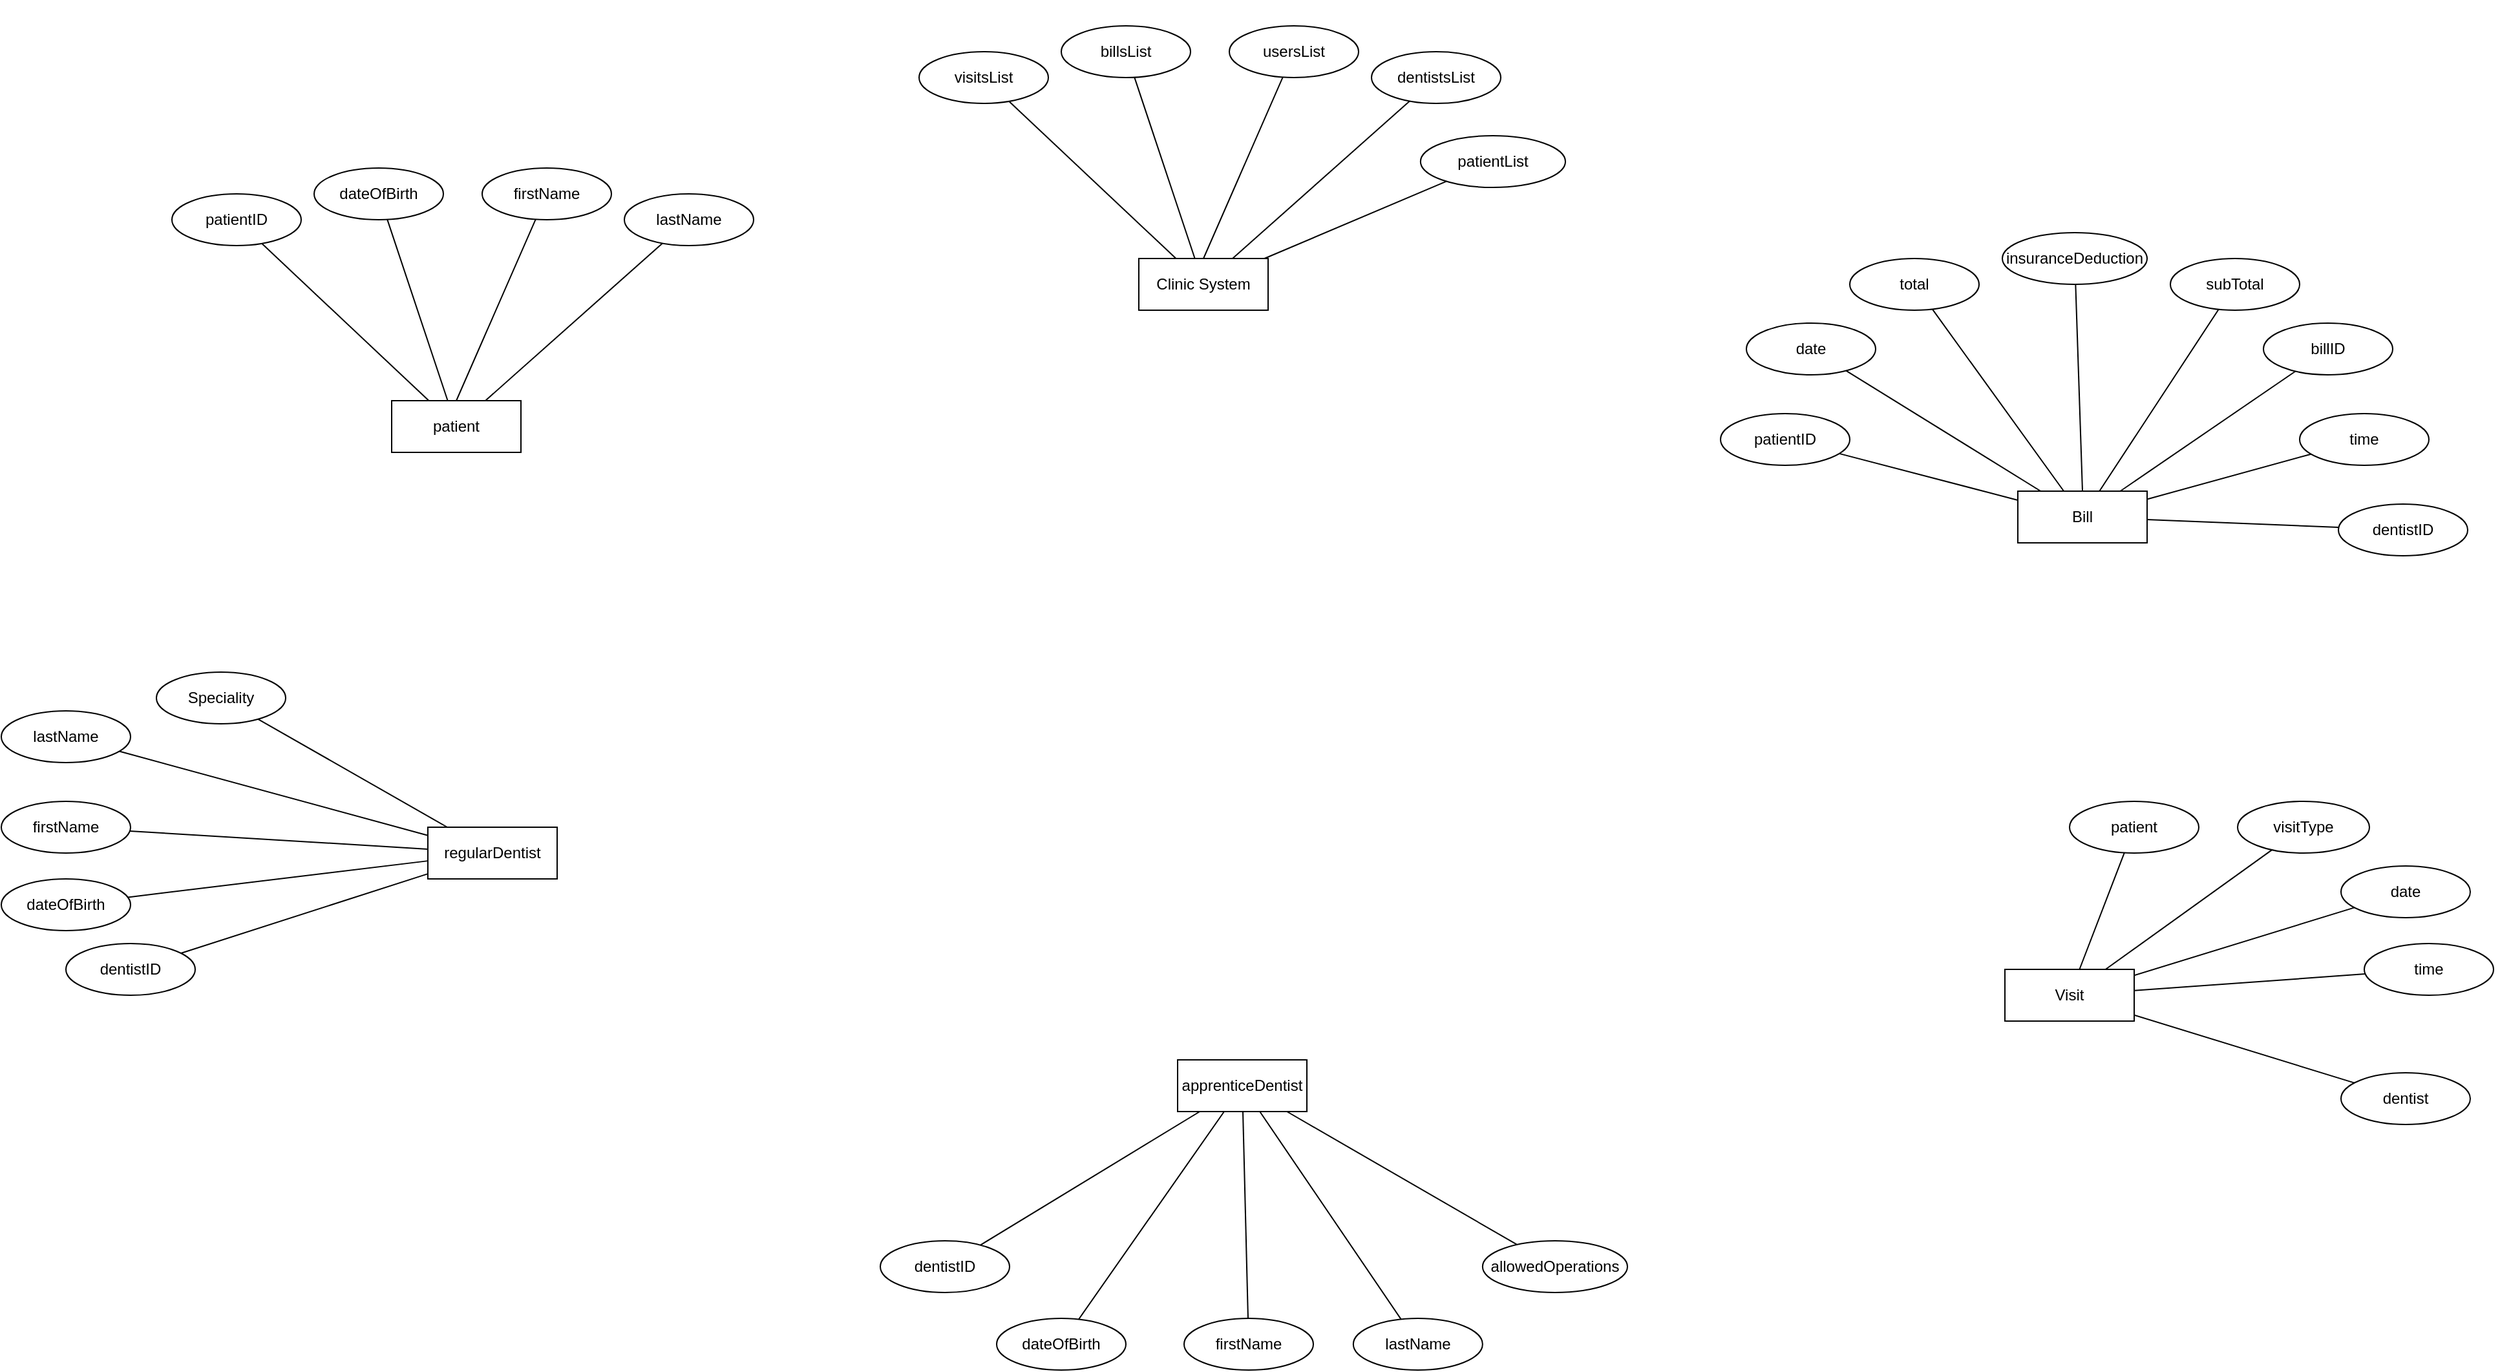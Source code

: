 <mxfile version="24.8.0">
  <diagram name="Page-1" id="uEcrJ6mdZMf3yO1zMUEK">
    <mxGraphModel dx="2948" dy="1187" grid="1" gridSize="10" guides="1" tooltips="1" connect="1" arrows="1" fold="1" page="1" pageScale="1" pageWidth="850" pageHeight="1100" math="0" shadow="0">
      <root>
        <mxCell id="0" />
        <mxCell id="1" parent="0" />
        <mxCell id="ZCqKGvdl4RqwIxp5rlYQ-25" value="" style="group" vertex="1" connectable="0" parent="1">
          <mxGeometry x="840" y="190" width="578" height="250" as="geometry" />
        </mxCell>
        <mxCell id="ZCqKGvdl4RqwIxp5rlYQ-8" value="Bill" style="whiteSpace=wrap;html=1;align=center;" vertex="1" parent="ZCqKGvdl4RqwIxp5rlYQ-25">
          <mxGeometry x="230" y="200" width="100" height="40" as="geometry" />
        </mxCell>
        <mxCell id="ZCqKGvdl4RqwIxp5rlYQ-9" value="" style="endArrow=none;html=1;rounded=0;fontSize=12;startSize=8;endSize=8;curved=1;" edge="1" parent="ZCqKGvdl4RqwIxp5rlYQ-25" source="ZCqKGvdl4RqwIxp5rlYQ-8" target="ZCqKGvdl4RqwIxp5rlYQ-10">
          <mxGeometry relative="1" as="geometry">
            <mxPoint x="300" y="160" as="sourcePoint" />
            <mxPoint x="460" y="120" as="targetPoint" />
          </mxGeometry>
        </mxCell>
        <mxCell id="ZCqKGvdl4RqwIxp5rlYQ-10" value="billID" style="ellipse;whiteSpace=wrap;html=1;align=center;" vertex="1" parent="ZCqKGvdl4RqwIxp5rlYQ-25">
          <mxGeometry x="420" y="70" width="100" height="40" as="geometry" />
        </mxCell>
        <mxCell id="ZCqKGvdl4RqwIxp5rlYQ-11" value="" style="endArrow=none;html=1;rounded=0;fontSize=12;startSize=8;endSize=8;curved=1;" edge="1" parent="ZCqKGvdl4RqwIxp5rlYQ-25" target="ZCqKGvdl4RqwIxp5rlYQ-12" source="ZCqKGvdl4RqwIxp5rlYQ-8">
          <mxGeometry relative="1" as="geometry">
            <mxPoint x="230" y="120" as="sourcePoint" />
            <mxPoint x="368" y="40" as="targetPoint" />
          </mxGeometry>
        </mxCell>
        <mxCell id="ZCqKGvdl4RqwIxp5rlYQ-12" value="subTotal" style="ellipse;whiteSpace=wrap;html=1;align=center;" vertex="1" parent="ZCqKGvdl4RqwIxp5rlYQ-25">
          <mxGeometry x="348" y="20" width="100" height="40" as="geometry" />
        </mxCell>
        <mxCell id="ZCqKGvdl4RqwIxp5rlYQ-13" value="" style="endArrow=none;html=1;rounded=0;fontSize=12;startSize=8;endSize=8;curved=1;exitX=0.5;exitY=0;exitDx=0;exitDy=0;" edge="1" parent="ZCqKGvdl4RqwIxp5rlYQ-25" target="ZCqKGvdl4RqwIxp5rlYQ-14" source="ZCqKGvdl4RqwIxp5rlYQ-8">
          <mxGeometry relative="1" as="geometry">
            <mxPoint x="100" y="100" as="sourcePoint" />
            <mxPoint x="238" y="20" as="targetPoint" />
          </mxGeometry>
        </mxCell>
        <mxCell id="ZCqKGvdl4RqwIxp5rlYQ-14" value="insuranceDeduction" style="ellipse;whiteSpace=wrap;html=1;align=center;" vertex="1" parent="ZCqKGvdl4RqwIxp5rlYQ-25">
          <mxGeometry x="218" width="112" height="40" as="geometry" />
        </mxCell>
        <mxCell id="ZCqKGvdl4RqwIxp5rlYQ-15" value="" style="endArrow=none;html=1;rounded=0;fontSize=12;startSize=8;endSize=8;curved=1;" edge="1" parent="ZCqKGvdl4RqwIxp5rlYQ-25" target="ZCqKGvdl4RqwIxp5rlYQ-16" source="ZCqKGvdl4RqwIxp5rlYQ-8">
          <mxGeometry relative="1" as="geometry">
            <mxPoint x="259.797" y="220" as="sourcePoint" />
            <mxPoint x="120" y="40" as="targetPoint" />
          </mxGeometry>
        </mxCell>
        <mxCell id="ZCqKGvdl4RqwIxp5rlYQ-16" value="total" style="ellipse;whiteSpace=wrap;html=1;align=center;" vertex="1" parent="ZCqKGvdl4RqwIxp5rlYQ-25">
          <mxGeometry x="100" y="20" width="100" height="40" as="geometry" />
        </mxCell>
        <mxCell id="ZCqKGvdl4RqwIxp5rlYQ-17" value="" style="endArrow=none;html=1;rounded=0;fontSize=12;startSize=8;endSize=8;curved=1;" edge="1" parent="ZCqKGvdl4RqwIxp5rlYQ-25" target="ZCqKGvdl4RqwIxp5rlYQ-18" source="ZCqKGvdl4RqwIxp5rlYQ-8">
          <mxGeometry relative="1" as="geometry">
            <mxPoint x="-118" y="170" as="sourcePoint" />
            <mxPoint x="20" y="90" as="targetPoint" />
          </mxGeometry>
        </mxCell>
        <mxCell id="ZCqKGvdl4RqwIxp5rlYQ-18" value="date" style="ellipse;whiteSpace=wrap;html=1;align=center;" vertex="1" parent="ZCqKGvdl4RqwIxp5rlYQ-25">
          <mxGeometry x="20" y="70" width="100" height="40" as="geometry" />
        </mxCell>
        <mxCell id="ZCqKGvdl4RqwIxp5rlYQ-19" value="" style="endArrow=none;html=1;rounded=0;fontSize=12;startSize=8;endSize=8;curved=1;" edge="1" parent="ZCqKGvdl4RqwIxp5rlYQ-25" target="ZCqKGvdl4RqwIxp5rlYQ-20" source="ZCqKGvdl4RqwIxp5rlYQ-8">
          <mxGeometry relative="1" as="geometry">
            <mxPoint x="372" y="250" as="sourcePoint" />
            <mxPoint x="510" y="170" as="targetPoint" />
          </mxGeometry>
        </mxCell>
        <mxCell id="ZCqKGvdl4RqwIxp5rlYQ-20" value="time" style="ellipse;whiteSpace=wrap;html=1;align=center;" vertex="1" parent="ZCqKGvdl4RqwIxp5rlYQ-25">
          <mxGeometry x="448" y="140" width="100" height="40" as="geometry" />
        </mxCell>
        <mxCell id="ZCqKGvdl4RqwIxp5rlYQ-21" value="" style="endArrow=none;html=1;rounded=0;fontSize=12;startSize=8;endSize=8;curved=1;" edge="1" parent="ZCqKGvdl4RqwIxp5rlYQ-25" target="ZCqKGvdl4RqwIxp5rlYQ-22" source="ZCqKGvdl4RqwIxp5rlYQ-8">
          <mxGeometry relative="1" as="geometry">
            <mxPoint x="115" y="141.581" as="sourcePoint" />
            <mxPoint x="5" y="160" as="targetPoint" />
          </mxGeometry>
        </mxCell>
        <mxCell id="ZCqKGvdl4RqwIxp5rlYQ-22" value="patientID" style="ellipse;whiteSpace=wrap;html=1;align=center;" vertex="1" parent="ZCqKGvdl4RqwIxp5rlYQ-25">
          <mxGeometry y="140" width="100" height="40" as="geometry" />
        </mxCell>
        <mxCell id="ZCqKGvdl4RqwIxp5rlYQ-23" value="" style="endArrow=none;html=1;rounded=0;fontSize=12;startSize=8;endSize=8;curved=1;" edge="1" parent="ZCqKGvdl4RqwIxp5rlYQ-25" target="ZCqKGvdl4RqwIxp5rlYQ-24" source="ZCqKGvdl4RqwIxp5rlYQ-8">
          <mxGeometry relative="1" as="geometry">
            <mxPoint x="360" y="310" as="sourcePoint" />
            <mxPoint x="498" y="230" as="targetPoint" />
          </mxGeometry>
        </mxCell>
        <mxCell id="ZCqKGvdl4RqwIxp5rlYQ-24" value="dentistID" style="ellipse;whiteSpace=wrap;html=1;align=center;" vertex="1" parent="ZCqKGvdl4RqwIxp5rlYQ-25">
          <mxGeometry x="478" y="210" width="100" height="40" as="geometry" />
        </mxCell>
        <mxCell id="ZCqKGvdl4RqwIxp5rlYQ-26" value="" style="group" vertex="1" connectable="0" parent="1">
          <mxGeometry x="-418" y="120" width="578" height="250" as="geometry" />
        </mxCell>
        <mxCell id="ZCqKGvdl4RqwIxp5rlYQ-27" value="patient" style="whiteSpace=wrap;html=1;align=center;" vertex="1" parent="ZCqKGvdl4RqwIxp5rlYQ-26">
          <mxGeometry x="230" y="200" width="100" height="40" as="geometry" />
        </mxCell>
        <mxCell id="ZCqKGvdl4RqwIxp5rlYQ-30" value="" style="endArrow=none;html=1;rounded=0;fontSize=12;startSize=8;endSize=8;curved=1;" edge="1" parent="ZCqKGvdl4RqwIxp5rlYQ-26" source="ZCqKGvdl4RqwIxp5rlYQ-27" target="ZCqKGvdl4RqwIxp5rlYQ-31">
          <mxGeometry relative="1" as="geometry">
            <mxPoint x="230" y="120" as="sourcePoint" />
            <mxPoint x="368" y="40" as="targetPoint" />
          </mxGeometry>
        </mxCell>
        <mxCell id="ZCqKGvdl4RqwIxp5rlYQ-31" value="lastName" style="ellipse;whiteSpace=wrap;html=1;align=center;" vertex="1" parent="ZCqKGvdl4RqwIxp5rlYQ-26">
          <mxGeometry x="410" y="40" width="100" height="40" as="geometry" />
        </mxCell>
        <mxCell id="ZCqKGvdl4RqwIxp5rlYQ-32" value="" style="endArrow=none;html=1;rounded=0;fontSize=12;startSize=8;endSize=8;curved=1;exitX=0.5;exitY=0;exitDx=0;exitDy=0;" edge="1" parent="ZCqKGvdl4RqwIxp5rlYQ-26" source="ZCqKGvdl4RqwIxp5rlYQ-27" target="ZCqKGvdl4RqwIxp5rlYQ-33">
          <mxGeometry relative="1" as="geometry">
            <mxPoint x="100" y="100" as="sourcePoint" />
            <mxPoint x="238" y="20" as="targetPoint" />
          </mxGeometry>
        </mxCell>
        <mxCell id="ZCqKGvdl4RqwIxp5rlYQ-33" value="firstName" style="ellipse;whiteSpace=wrap;html=1;align=center;" vertex="1" parent="ZCqKGvdl4RqwIxp5rlYQ-26">
          <mxGeometry x="300" y="20" width="100" height="40" as="geometry" />
        </mxCell>
        <mxCell id="ZCqKGvdl4RqwIxp5rlYQ-34" value="" style="endArrow=none;html=1;rounded=0;fontSize=12;startSize=8;endSize=8;curved=1;" edge="1" parent="ZCqKGvdl4RqwIxp5rlYQ-26" source="ZCqKGvdl4RqwIxp5rlYQ-27" target="ZCqKGvdl4RqwIxp5rlYQ-35">
          <mxGeometry relative="1" as="geometry">
            <mxPoint x="259.797" y="220" as="sourcePoint" />
            <mxPoint x="120" y="40" as="targetPoint" />
          </mxGeometry>
        </mxCell>
        <mxCell id="ZCqKGvdl4RqwIxp5rlYQ-35" value="dateOfBirth" style="ellipse;whiteSpace=wrap;html=1;align=center;" vertex="1" parent="ZCqKGvdl4RqwIxp5rlYQ-26">
          <mxGeometry x="170" y="20" width="100" height="40" as="geometry" />
        </mxCell>
        <mxCell id="ZCqKGvdl4RqwIxp5rlYQ-40" value="" style="endArrow=none;html=1;rounded=0;fontSize=12;startSize=8;endSize=8;curved=1;" edge="1" parent="ZCqKGvdl4RqwIxp5rlYQ-26" source="ZCqKGvdl4RqwIxp5rlYQ-27" target="ZCqKGvdl4RqwIxp5rlYQ-41">
          <mxGeometry relative="1" as="geometry">
            <mxPoint x="115" y="141.581" as="sourcePoint" />
            <mxPoint x="5" y="160" as="targetPoint" />
          </mxGeometry>
        </mxCell>
        <mxCell id="ZCqKGvdl4RqwIxp5rlYQ-41" value="patientID" style="ellipse;whiteSpace=wrap;html=1;align=center;" vertex="1" parent="ZCqKGvdl4RqwIxp5rlYQ-26">
          <mxGeometry x="60" y="40" width="100" height="40" as="geometry" />
        </mxCell>
        <mxCell id="ZCqKGvdl4RqwIxp5rlYQ-45" value="" style="group" vertex="1" connectable="0" parent="1">
          <mxGeometry x="-490" y="530" width="578" height="250" as="geometry" />
        </mxCell>
        <mxCell id="ZCqKGvdl4RqwIxp5rlYQ-46" value="regularDentist" style="whiteSpace=wrap;html=1;align=center;" vertex="1" parent="ZCqKGvdl4RqwIxp5rlYQ-45">
          <mxGeometry x="330" y="120" width="100" height="40" as="geometry" />
        </mxCell>
        <mxCell id="ZCqKGvdl4RqwIxp5rlYQ-47" value="" style="endArrow=none;html=1;rounded=0;fontSize=12;startSize=8;endSize=8;curved=1;" edge="1" parent="ZCqKGvdl4RqwIxp5rlYQ-45" source="ZCqKGvdl4RqwIxp5rlYQ-46" target="ZCqKGvdl4RqwIxp5rlYQ-48">
          <mxGeometry relative="1" as="geometry">
            <mxPoint x="230" y="120" as="sourcePoint" />
            <mxPoint x="368" y="40" as="targetPoint" />
          </mxGeometry>
        </mxCell>
        <mxCell id="ZCqKGvdl4RqwIxp5rlYQ-48" value="lastName" style="ellipse;whiteSpace=wrap;html=1;align=center;" vertex="1" parent="ZCqKGvdl4RqwIxp5rlYQ-45">
          <mxGeometry y="30" width="100" height="40" as="geometry" />
        </mxCell>
        <mxCell id="ZCqKGvdl4RqwIxp5rlYQ-49" value="" style="endArrow=none;html=1;rounded=0;fontSize=12;startSize=8;endSize=8;curved=1;" edge="1" parent="ZCqKGvdl4RqwIxp5rlYQ-45" source="ZCqKGvdl4RqwIxp5rlYQ-46" target="ZCqKGvdl4RqwIxp5rlYQ-50">
          <mxGeometry relative="1" as="geometry">
            <mxPoint x="100" y="100" as="sourcePoint" />
            <mxPoint x="238" y="20" as="targetPoint" />
          </mxGeometry>
        </mxCell>
        <mxCell id="ZCqKGvdl4RqwIxp5rlYQ-50" value="firstName" style="ellipse;whiteSpace=wrap;html=1;align=center;" vertex="1" parent="ZCqKGvdl4RqwIxp5rlYQ-45">
          <mxGeometry y="100" width="100" height="40" as="geometry" />
        </mxCell>
        <mxCell id="ZCqKGvdl4RqwIxp5rlYQ-51" value="" style="endArrow=none;html=1;rounded=0;fontSize=12;startSize=8;endSize=8;curved=1;" edge="1" parent="ZCqKGvdl4RqwIxp5rlYQ-45" source="ZCqKGvdl4RqwIxp5rlYQ-46" target="ZCqKGvdl4RqwIxp5rlYQ-52">
          <mxGeometry relative="1" as="geometry">
            <mxPoint x="259.797" y="220" as="sourcePoint" />
            <mxPoint x="120" y="40" as="targetPoint" />
          </mxGeometry>
        </mxCell>
        <mxCell id="ZCqKGvdl4RqwIxp5rlYQ-52" value="dateOfBirth" style="ellipse;whiteSpace=wrap;html=1;align=center;" vertex="1" parent="ZCqKGvdl4RqwIxp5rlYQ-45">
          <mxGeometry y="160" width="100" height="40" as="geometry" />
        </mxCell>
        <mxCell id="ZCqKGvdl4RqwIxp5rlYQ-53" value="" style="endArrow=none;html=1;rounded=0;fontSize=12;startSize=8;endSize=8;curved=1;" edge="1" parent="ZCqKGvdl4RqwIxp5rlYQ-45" source="ZCqKGvdl4RqwIxp5rlYQ-46" target="ZCqKGvdl4RqwIxp5rlYQ-54">
          <mxGeometry relative="1" as="geometry">
            <mxPoint x="115" y="141.581" as="sourcePoint" />
            <mxPoint x="5" y="160" as="targetPoint" />
          </mxGeometry>
        </mxCell>
        <mxCell id="ZCqKGvdl4RqwIxp5rlYQ-54" value="dentistID" style="ellipse;whiteSpace=wrap;html=1;align=center;" vertex="1" parent="ZCqKGvdl4RqwIxp5rlYQ-45">
          <mxGeometry x="50" y="210" width="100" height="40" as="geometry" />
        </mxCell>
        <mxCell id="ZCqKGvdl4RqwIxp5rlYQ-55" value="" style="endArrow=none;html=1;rounded=0;fontSize=12;startSize=8;endSize=8;curved=1;" edge="1" parent="ZCqKGvdl4RqwIxp5rlYQ-45" target="ZCqKGvdl4RqwIxp5rlYQ-56" source="ZCqKGvdl4RqwIxp5rlYQ-46">
          <mxGeometry relative="1" as="geometry">
            <mxPoint x="300.003" y="200" as="sourcePoint" />
            <mxPoint x="405.92" y="100" as="targetPoint" />
          </mxGeometry>
        </mxCell>
        <mxCell id="ZCqKGvdl4RqwIxp5rlYQ-56" value="Speciality" style="ellipse;whiteSpace=wrap;html=1;align=center;" vertex="1" parent="ZCqKGvdl4RqwIxp5rlYQ-45">
          <mxGeometry x="120" width="100" height="40" as="geometry" />
        </mxCell>
        <mxCell id="ZCqKGvdl4RqwIxp5rlYQ-59" value="" style="group" vertex="1" connectable="0" parent="1">
          <mxGeometry x="190" y="820" width="578" height="250" as="geometry" />
        </mxCell>
        <mxCell id="ZCqKGvdl4RqwIxp5rlYQ-60" value="apprenticeDentist" style="whiteSpace=wrap;html=1;align=center;" vertex="1" parent="ZCqKGvdl4RqwIxp5rlYQ-59">
          <mxGeometry x="230" y="10" width="100" height="40" as="geometry" />
        </mxCell>
        <mxCell id="ZCqKGvdl4RqwIxp5rlYQ-67" value="" style="endArrow=none;html=1;rounded=0;fontSize=12;startSize=8;endSize=8;curved=1;" edge="1" parent="ZCqKGvdl4RqwIxp5rlYQ-59" source="ZCqKGvdl4RqwIxp5rlYQ-60" target="ZCqKGvdl4RqwIxp5rlYQ-68">
          <mxGeometry relative="1" as="geometry">
            <mxPoint x="115" y="141.581" as="sourcePoint" />
            <mxPoint x="5" y="160" as="targetPoint" />
          </mxGeometry>
        </mxCell>
        <mxCell id="ZCqKGvdl4RqwIxp5rlYQ-68" value="dentistID" style="ellipse;whiteSpace=wrap;html=1;align=center;" vertex="1" parent="ZCqKGvdl4RqwIxp5rlYQ-59">
          <mxGeometry y="150" width="100" height="40" as="geometry" />
        </mxCell>
        <mxCell id="ZCqKGvdl4RqwIxp5rlYQ-70" value="allowedOperations" style="ellipse;whiteSpace=wrap;html=1;align=center;" vertex="1" parent="ZCqKGvdl4RqwIxp5rlYQ-59">
          <mxGeometry x="465.92" y="150" width="112.08" height="40" as="geometry" />
        </mxCell>
        <mxCell id="ZCqKGvdl4RqwIxp5rlYQ-69" value="" style="endArrow=none;html=1;rounded=0;fontSize=12;startSize=8;endSize=8;curved=1;" edge="1" parent="ZCqKGvdl4RqwIxp5rlYQ-59" source="ZCqKGvdl4RqwIxp5rlYQ-60" target="ZCqKGvdl4RqwIxp5rlYQ-70">
          <mxGeometry relative="1" as="geometry">
            <mxPoint x="300.003" y="200" as="sourcePoint" />
            <mxPoint x="405.92" y="100" as="targetPoint" />
          </mxGeometry>
        </mxCell>
        <mxCell id="ZCqKGvdl4RqwIxp5rlYQ-62" value="lastName" style="ellipse;whiteSpace=wrap;html=1;align=center;" vertex="1" parent="ZCqKGvdl4RqwIxp5rlYQ-59">
          <mxGeometry x="365.92" y="210" width="100" height="40" as="geometry" />
        </mxCell>
        <mxCell id="ZCqKGvdl4RqwIxp5rlYQ-61" value="" style="endArrow=none;html=1;rounded=0;fontSize=12;startSize=8;endSize=8;curved=1;" edge="1" parent="ZCqKGvdl4RqwIxp5rlYQ-59" source="ZCqKGvdl4RqwIxp5rlYQ-60" target="ZCqKGvdl4RqwIxp5rlYQ-62">
          <mxGeometry relative="1" as="geometry">
            <mxPoint x="230" y="120" as="sourcePoint" />
            <mxPoint x="368" y="40" as="targetPoint" />
          </mxGeometry>
        </mxCell>
        <mxCell id="ZCqKGvdl4RqwIxp5rlYQ-64" value="firstName" style="ellipse;whiteSpace=wrap;html=1;align=center;" vertex="1" parent="ZCqKGvdl4RqwIxp5rlYQ-59">
          <mxGeometry x="235" y="210" width="100" height="40" as="geometry" />
        </mxCell>
        <mxCell id="ZCqKGvdl4RqwIxp5rlYQ-63" value="" style="endArrow=none;html=1;rounded=0;fontSize=12;startSize=8;endSize=8;curved=1;" edge="1" parent="ZCqKGvdl4RqwIxp5rlYQ-59" source="ZCqKGvdl4RqwIxp5rlYQ-60" target="ZCqKGvdl4RqwIxp5rlYQ-64">
          <mxGeometry relative="1" as="geometry">
            <mxPoint x="100" y="100" as="sourcePoint" />
            <mxPoint x="238" y="20" as="targetPoint" />
          </mxGeometry>
        </mxCell>
        <mxCell id="ZCqKGvdl4RqwIxp5rlYQ-66" value="dateOfBirth" style="ellipse;whiteSpace=wrap;html=1;align=center;" vertex="1" parent="ZCqKGvdl4RqwIxp5rlYQ-59">
          <mxGeometry x="90" y="210" width="100" height="40" as="geometry" />
        </mxCell>
        <mxCell id="ZCqKGvdl4RqwIxp5rlYQ-65" value="" style="endArrow=none;html=1;rounded=0;fontSize=12;startSize=8;endSize=8;curved=1;" edge="1" parent="ZCqKGvdl4RqwIxp5rlYQ-59" source="ZCqKGvdl4RqwIxp5rlYQ-60" target="ZCqKGvdl4RqwIxp5rlYQ-66">
          <mxGeometry relative="1" as="geometry">
            <mxPoint x="259.797" y="220" as="sourcePoint" />
            <mxPoint x="120" y="40" as="targetPoint" />
          </mxGeometry>
        </mxCell>
        <mxCell id="ZCqKGvdl4RqwIxp5rlYQ-71" value="" style="group" vertex="1" connectable="0" parent="1">
          <mxGeometry x="860" y="630" width="582" height="250" as="geometry" />
        </mxCell>
        <mxCell id="ZCqKGvdl4RqwIxp5rlYQ-72" value="Visit" style="whiteSpace=wrap;html=1;align=center;" vertex="1" parent="ZCqKGvdl4RqwIxp5rlYQ-71">
          <mxGeometry x="200" y="130" width="100" height="40" as="geometry" />
        </mxCell>
        <mxCell id="ZCqKGvdl4RqwIxp5rlYQ-77" value="" style="endArrow=none;html=1;rounded=0;fontSize=12;startSize=8;endSize=8;curved=1;" edge="1" parent="ZCqKGvdl4RqwIxp5rlYQ-71" source="ZCqKGvdl4RqwIxp5rlYQ-72" target="ZCqKGvdl4RqwIxp5rlYQ-78">
          <mxGeometry relative="1" as="geometry">
            <mxPoint x="239.154" y="140.0" as="sourcePoint" />
            <mxPoint x="397.846" y="46.635" as="targetPoint" />
          </mxGeometry>
        </mxCell>
        <mxCell id="ZCqKGvdl4RqwIxp5rlYQ-78" value="visitType" style="ellipse;whiteSpace=wrap;html=1;align=center;" vertex="1" parent="ZCqKGvdl4RqwIxp5rlYQ-71">
          <mxGeometry x="380" width="102" height="40" as="geometry" />
        </mxCell>
        <mxCell id="ZCqKGvdl4RqwIxp5rlYQ-81" value="" style="endArrow=none;html=1;rounded=0;fontSize=12;startSize=8;endSize=8;curved=1;" edge="1" parent="ZCqKGvdl4RqwIxp5rlYQ-71" source="ZCqKGvdl4RqwIxp5rlYQ-72" target="ZCqKGvdl4RqwIxp5rlYQ-82">
          <mxGeometry relative="1" as="geometry">
            <mxPoint x="-118" y="170" as="sourcePoint" />
            <mxPoint x="20" y="90" as="targetPoint" />
          </mxGeometry>
        </mxCell>
        <mxCell id="ZCqKGvdl4RqwIxp5rlYQ-82" value="date" style="ellipse;whiteSpace=wrap;html=1;align=center;" vertex="1" parent="ZCqKGvdl4RqwIxp5rlYQ-71">
          <mxGeometry x="460" y="50" width="100" height="40" as="geometry" />
        </mxCell>
        <mxCell id="ZCqKGvdl4RqwIxp5rlYQ-83" value="" style="endArrow=none;html=1;rounded=0;fontSize=12;startSize=8;endSize=8;curved=1;" edge="1" parent="ZCqKGvdl4RqwIxp5rlYQ-71" source="ZCqKGvdl4RqwIxp5rlYQ-72" target="ZCqKGvdl4RqwIxp5rlYQ-84">
          <mxGeometry relative="1" as="geometry">
            <mxPoint x="372" y="250" as="sourcePoint" />
            <mxPoint x="510" y="170" as="targetPoint" />
          </mxGeometry>
        </mxCell>
        <mxCell id="ZCqKGvdl4RqwIxp5rlYQ-84" value="time" style="ellipse;whiteSpace=wrap;html=1;align=center;" vertex="1" parent="ZCqKGvdl4RqwIxp5rlYQ-71">
          <mxGeometry x="478" y="110" width="100" height="40" as="geometry" />
        </mxCell>
        <mxCell id="ZCqKGvdl4RqwIxp5rlYQ-85" value="" style="endArrow=none;html=1;rounded=0;fontSize=12;startSize=8;endSize=8;curved=1;" edge="1" parent="ZCqKGvdl4RqwIxp5rlYQ-71" source="ZCqKGvdl4RqwIxp5rlYQ-72" target="ZCqKGvdl4RqwIxp5rlYQ-86">
          <mxGeometry relative="1" as="geometry">
            <mxPoint x="115" y="141.581" as="sourcePoint" />
            <mxPoint x="5" y="160" as="targetPoint" />
          </mxGeometry>
        </mxCell>
        <mxCell id="ZCqKGvdl4RqwIxp5rlYQ-86" value="patient" style="ellipse;whiteSpace=wrap;html=1;align=center;" vertex="1" parent="ZCqKGvdl4RqwIxp5rlYQ-71">
          <mxGeometry x="250" width="100" height="40" as="geometry" />
        </mxCell>
        <mxCell id="ZCqKGvdl4RqwIxp5rlYQ-88" value="dentist" style="ellipse;whiteSpace=wrap;html=1;align=center;" vertex="1" parent="ZCqKGvdl4RqwIxp5rlYQ-71">
          <mxGeometry x="460" y="210" width="100" height="40" as="geometry" />
        </mxCell>
        <mxCell id="ZCqKGvdl4RqwIxp5rlYQ-87" value="" style="endArrow=none;html=1;rounded=0;fontSize=12;startSize=8;endSize=8;curved=1;" edge="1" parent="ZCqKGvdl4RqwIxp5rlYQ-71" source="ZCqKGvdl4RqwIxp5rlYQ-72" target="ZCqKGvdl4RqwIxp5rlYQ-88">
          <mxGeometry relative="1" as="geometry">
            <mxPoint x="310" y="280" as="sourcePoint" />
            <mxPoint x="448" y="200" as="targetPoint" />
          </mxGeometry>
        </mxCell>
        <mxCell id="ZCqKGvdl4RqwIxp5rlYQ-89" value="" style="group" vertex="1" connectable="0" parent="1">
          <mxGeometry x="160" y="10" width="578" height="250" as="geometry" />
        </mxCell>
        <mxCell id="ZCqKGvdl4RqwIxp5rlYQ-90" value="Clinic System" style="whiteSpace=wrap;html=1;align=center;" vertex="1" parent="ZCqKGvdl4RqwIxp5rlYQ-89">
          <mxGeometry x="230" y="200" width="100" height="40" as="geometry" />
        </mxCell>
        <mxCell id="ZCqKGvdl4RqwIxp5rlYQ-91" value="" style="endArrow=none;html=1;rounded=0;fontSize=12;startSize=8;endSize=8;curved=1;" edge="1" parent="ZCqKGvdl4RqwIxp5rlYQ-89" source="ZCqKGvdl4RqwIxp5rlYQ-90" target="ZCqKGvdl4RqwIxp5rlYQ-92">
          <mxGeometry relative="1" as="geometry">
            <mxPoint x="230" y="120" as="sourcePoint" />
            <mxPoint x="368" y="40" as="targetPoint" />
          </mxGeometry>
        </mxCell>
        <mxCell id="ZCqKGvdl4RqwIxp5rlYQ-92" value="dentistsList" style="ellipse;whiteSpace=wrap;html=1;align=center;" vertex="1" parent="ZCqKGvdl4RqwIxp5rlYQ-89">
          <mxGeometry x="410" y="40" width="100" height="40" as="geometry" />
        </mxCell>
        <mxCell id="ZCqKGvdl4RqwIxp5rlYQ-93" value="" style="endArrow=none;html=1;rounded=0;fontSize=12;startSize=8;endSize=8;curved=1;exitX=0.5;exitY=0;exitDx=0;exitDy=0;" edge="1" parent="ZCqKGvdl4RqwIxp5rlYQ-89" source="ZCqKGvdl4RqwIxp5rlYQ-90" target="ZCqKGvdl4RqwIxp5rlYQ-94">
          <mxGeometry relative="1" as="geometry">
            <mxPoint x="100" y="100" as="sourcePoint" />
            <mxPoint x="238" y="20" as="targetPoint" />
          </mxGeometry>
        </mxCell>
        <mxCell id="ZCqKGvdl4RqwIxp5rlYQ-94" value="usersList" style="ellipse;whiteSpace=wrap;html=1;align=center;" vertex="1" parent="ZCqKGvdl4RqwIxp5rlYQ-89">
          <mxGeometry x="300" y="20" width="100" height="40" as="geometry" />
        </mxCell>
        <mxCell id="ZCqKGvdl4RqwIxp5rlYQ-95" value="" style="endArrow=none;html=1;rounded=0;fontSize=12;startSize=8;endSize=8;curved=1;" edge="1" parent="ZCqKGvdl4RqwIxp5rlYQ-89" source="ZCqKGvdl4RqwIxp5rlYQ-90" target="ZCqKGvdl4RqwIxp5rlYQ-96">
          <mxGeometry relative="1" as="geometry">
            <mxPoint x="259.797" y="220" as="sourcePoint" />
            <mxPoint x="120" y="40" as="targetPoint" />
          </mxGeometry>
        </mxCell>
        <mxCell id="ZCqKGvdl4RqwIxp5rlYQ-96" value="billsList" style="ellipse;whiteSpace=wrap;html=1;align=center;" vertex="1" parent="ZCqKGvdl4RqwIxp5rlYQ-89">
          <mxGeometry x="170" y="20" width="100" height="40" as="geometry" />
        </mxCell>
        <mxCell id="ZCqKGvdl4RqwIxp5rlYQ-97" value="" style="endArrow=none;html=1;rounded=0;fontSize=12;startSize=8;endSize=8;curved=1;" edge="1" parent="ZCqKGvdl4RqwIxp5rlYQ-89" source="ZCqKGvdl4RqwIxp5rlYQ-90" target="ZCqKGvdl4RqwIxp5rlYQ-98">
          <mxGeometry relative="1" as="geometry">
            <mxPoint x="115" y="141.581" as="sourcePoint" />
            <mxPoint x="5" y="160" as="targetPoint" />
          </mxGeometry>
        </mxCell>
        <mxCell id="ZCqKGvdl4RqwIxp5rlYQ-98" value="visitsList" style="ellipse;whiteSpace=wrap;html=1;align=center;" vertex="1" parent="ZCqKGvdl4RqwIxp5rlYQ-89">
          <mxGeometry x="60" y="40" width="100" height="40" as="geometry" />
        </mxCell>
        <mxCell id="ZCqKGvdl4RqwIxp5rlYQ-99" value="" style="endArrow=none;html=1;rounded=0;fontSize=12;startSize=8;endSize=8;curved=1;" edge="1" parent="ZCqKGvdl4RqwIxp5rlYQ-89" source="ZCqKGvdl4RqwIxp5rlYQ-90" target="ZCqKGvdl4RqwIxp5rlYQ-100">
          <mxGeometry relative="1" as="geometry">
            <mxPoint x="300.003" y="200" as="sourcePoint" />
            <mxPoint x="405.92" y="100" as="targetPoint" />
          </mxGeometry>
        </mxCell>
        <mxCell id="ZCqKGvdl4RqwIxp5rlYQ-100" value="patientList" style="ellipse;whiteSpace=wrap;html=1;align=center;" vertex="1" parent="ZCqKGvdl4RqwIxp5rlYQ-89">
          <mxGeometry x="447.92" y="105" width="112.08" height="40" as="geometry" />
        </mxCell>
      </root>
    </mxGraphModel>
  </diagram>
</mxfile>
